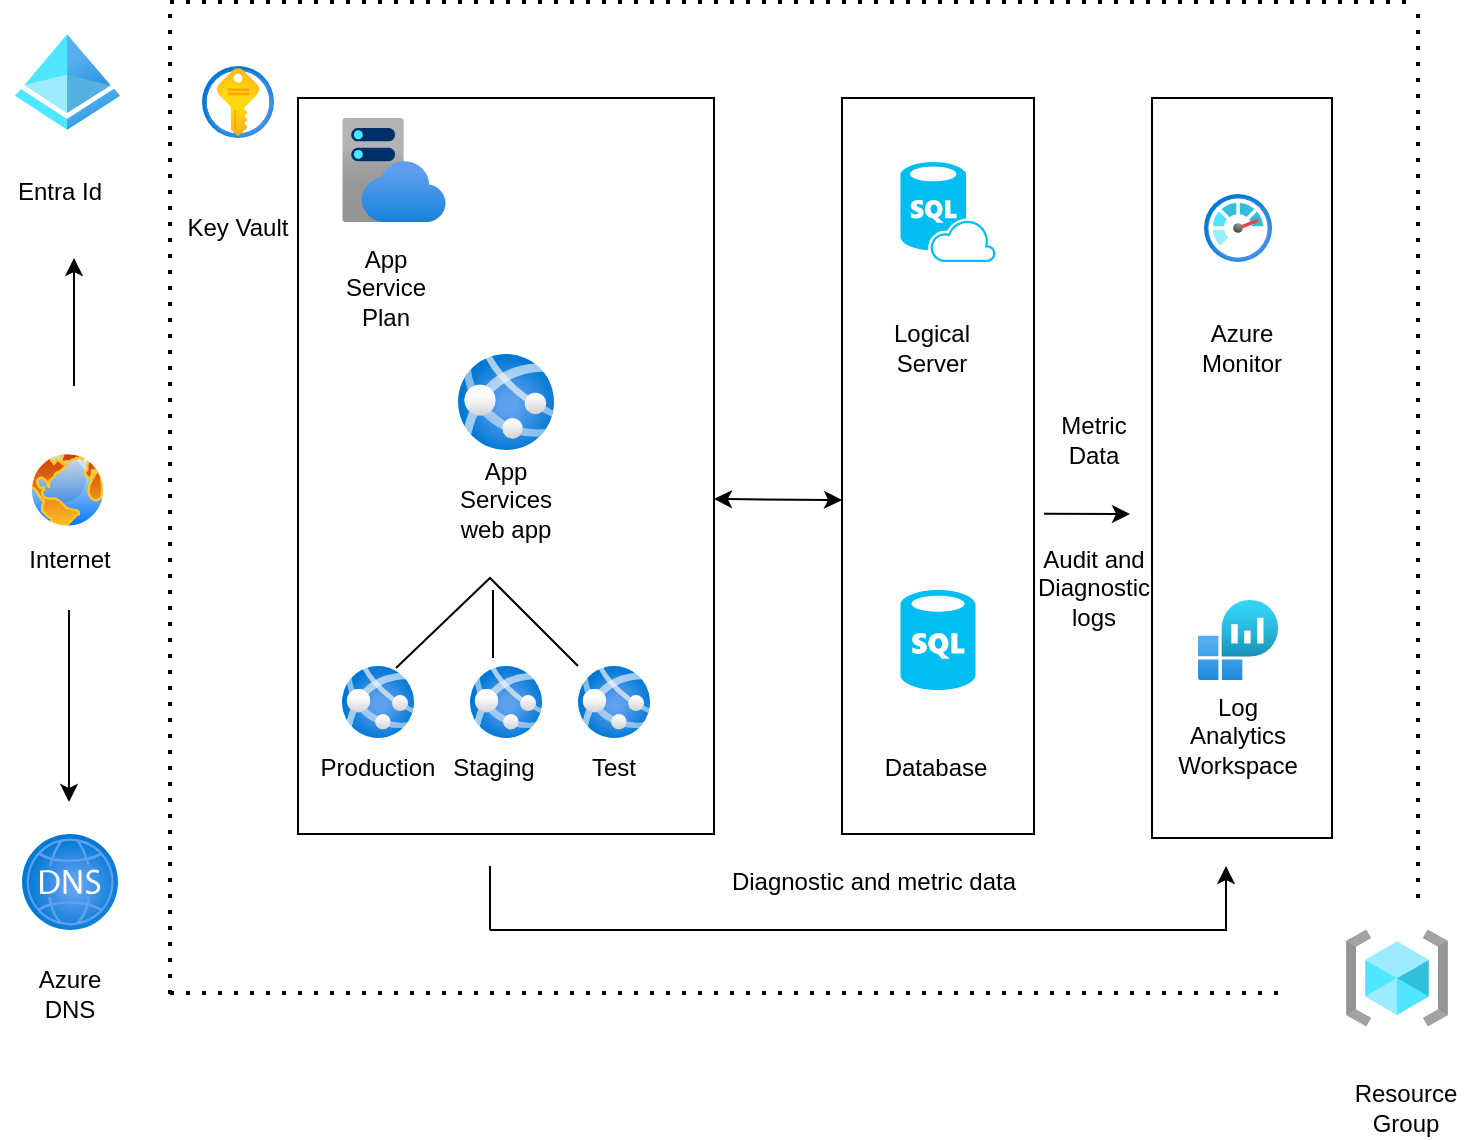 <mxfile version="24.4.0" type="github">
  <diagram name="Page-1" id="vAqzlcAr4I-4cRxQpSab">
    <mxGraphModel dx="954" dy="647" grid="1" gridSize="16" guides="1" tooltips="1" connect="1" arrows="1" fold="1" page="1" pageScale="1" pageWidth="827" pageHeight="1169" math="0" shadow="0">
      <root>
        <mxCell id="0" />
        <mxCell id="1" parent="0" />
        <mxCell id="tAMLZyBQH9eo_Zbj4AUa-1" value="" style="image;aspect=fixed;html=1;points=[];align=center;fontSize=12;image=img/lib/azure2/general/Resource_Groups.svg;" vertex="1" parent="1">
          <mxGeometry x="684" y="496" width="51" height="48" as="geometry" />
        </mxCell>
        <mxCell id="tAMLZyBQH9eo_Zbj4AUa-4" value="" style="endArrow=none;dashed=1;html=1;dashPattern=1 3;strokeWidth=2;rounded=0;" edge="1" parent="1">
          <mxGeometry width="50" height="50" relative="1" as="geometry">
            <mxPoint x="96" y="527.5" as="sourcePoint" />
            <mxPoint x="656" y="527.5" as="targetPoint" />
            <Array as="points">
              <mxPoint x="368" y="527.5" />
            </Array>
          </mxGeometry>
        </mxCell>
        <mxCell id="tAMLZyBQH9eo_Zbj4AUa-5" value="" style="endArrow=none;dashed=1;html=1;dashPattern=1 3;strokeWidth=2;rounded=0;" edge="1" parent="1">
          <mxGeometry width="50" height="50" relative="1" as="geometry">
            <mxPoint x="96" y="528" as="sourcePoint" />
            <mxPoint x="96" y="32" as="targetPoint" />
            <Array as="points">
              <mxPoint x="96" y="224" />
            </Array>
          </mxGeometry>
        </mxCell>
        <mxCell id="tAMLZyBQH9eo_Zbj4AUa-6" value="" style="endArrow=none;dashed=1;html=1;dashPattern=1 3;strokeWidth=2;rounded=0;" edge="1" parent="1">
          <mxGeometry width="50" height="50" relative="1" as="geometry">
            <mxPoint x="96" y="32" as="sourcePoint" />
            <mxPoint x="720" y="32" as="targetPoint" />
            <Array as="points">
              <mxPoint x="384" y="32" />
            </Array>
          </mxGeometry>
        </mxCell>
        <mxCell id="tAMLZyBQH9eo_Zbj4AUa-7" value="" style="endArrow=none;dashed=1;html=1;dashPattern=1 3;strokeWidth=2;rounded=0;" edge="1" parent="1">
          <mxGeometry width="50" height="50" relative="1" as="geometry">
            <mxPoint x="720" y="480" as="sourcePoint" />
            <mxPoint x="720" y="32" as="targetPoint" />
            <Array as="points">
              <mxPoint x="720" y="272" />
            </Array>
          </mxGeometry>
        </mxCell>
        <mxCell id="tAMLZyBQH9eo_Zbj4AUa-9" value="" style="image;aspect=fixed;perimeter=ellipsePerimeter;html=1;align=center;shadow=0;dashed=0;spacingTop=3;image=img/lib/active_directory/internet_globe.svg;" vertex="1" parent="1">
          <mxGeometry x="24.75" y="256" width="40" height="40" as="geometry" />
        </mxCell>
        <mxCell id="tAMLZyBQH9eo_Zbj4AUa-12" value="Internet" style="text;html=1;align=center;verticalAlign=middle;whiteSpace=wrap;rounded=0;" vertex="1" parent="1">
          <mxGeometry x="16" y="296" width="60" height="30" as="geometry" />
        </mxCell>
        <mxCell id="tAMLZyBQH9eo_Zbj4AUa-13" value="Resource Group" style="text;html=1;align=center;verticalAlign=middle;whiteSpace=wrap;rounded=0;" vertex="1" parent="1">
          <mxGeometry x="684" y="570" width="60" height="30" as="geometry" />
        </mxCell>
        <mxCell id="tAMLZyBQH9eo_Zbj4AUa-15" value="" style="image;aspect=fixed;html=1;points=[];align=center;fontSize=12;image=img/lib/azure2/networking/DNS_Zones.svg;" vertex="1" parent="1">
          <mxGeometry x="22" y="448" width="48" height="48" as="geometry" />
        </mxCell>
        <mxCell id="tAMLZyBQH9eo_Zbj4AUa-16" value="Azure DNS" style="text;html=1;align=center;verticalAlign=middle;whiteSpace=wrap;rounded=0;" vertex="1" parent="1">
          <mxGeometry x="16" y="513" width="60" height="30" as="geometry" />
        </mxCell>
        <mxCell id="tAMLZyBQH9eo_Zbj4AUa-17" value="" style="image;aspect=fixed;html=1;points=[];align=center;fontSize=12;image=img/lib/azure2/identity/Azure_Active_Directory.svg;" vertex="1" parent="1">
          <mxGeometry x="18.5" y="48" width="52.5" height="48" as="geometry" />
        </mxCell>
        <mxCell id="tAMLZyBQH9eo_Zbj4AUa-18" value="Entra Id" style="text;html=1;align=center;verticalAlign=middle;whiteSpace=wrap;rounded=0;" vertex="1" parent="1">
          <mxGeometry x="11" y="112" width="60" height="30" as="geometry" />
        </mxCell>
        <mxCell id="tAMLZyBQH9eo_Zbj4AUa-21" value="" style="endArrow=classic;html=1;rounded=0;" edge="1" parent="1">
          <mxGeometry relative="1" as="geometry">
            <mxPoint x="48" y="224" as="sourcePoint" />
            <mxPoint x="48" y="160" as="targetPoint" />
          </mxGeometry>
        </mxCell>
        <mxCell id="tAMLZyBQH9eo_Zbj4AUa-24" value="" style="endArrow=classic;html=1;rounded=0;" edge="1" parent="1">
          <mxGeometry width="50" height="50" relative="1" as="geometry">
            <mxPoint x="45.5" y="336" as="sourcePoint" />
            <mxPoint x="45.5" y="432" as="targetPoint" />
            <Array as="points">
              <mxPoint x="45.5" y="384" />
            </Array>
          </mxGeometry>
        </mxCell>
        <mxCell id="tAMLZyBQH9eo_Zbj4AUa-27" value="" style="rounded=0;whiteSpace=wrap;html=1;direction=south;" vertex="1" parent="1">
          <mxGeometry x="432" y="80" width="96" height="368" as="geometry" />
        </mxCell>
        <mxCell id="tAMLZyBQH9eo_Zbj4AUa-30" value="" style="rounded=0;whiteSpace=wrap;html=1;rotation=90;" vertex="1" parent="1">
          <mxGeometry x="447" y="220" width="370" height="90" as="geometry" />
        </mxCell>
        <mxCell id="tAMLZyBQH9eo_Zbj4AUa-34" value="" style="rounded=0;whiteSpace=wrap;html=1;" vertex="1" parent="1">
          <mxGeometry x="160" y="80" width="208" height="368" as="geometry" />
        </mxCell>
        <mxCell id="tAMLZyBQH9eo_Zbj4AUa-35" value="" style="image;aspect=fixed;html=1;points=[];align=center;fontSize=12;image=img/lib/azure2/app_services/App_Services.svg;" vertex="1" parent="1">
          <mxGeometry x="240" y="208" width="48" height="48" as="geometry" />
        </mxCell>
        <mxCell id="tAMLZyBQH9eo_Zbj4AUa-36" value="App Services web app" style="text;html=1;align=center;verticalAlign=middle;whiteSpace=wrap;rounded=0;" vertex="1" parent="1">
          <mxGeometry x="234" y="266" width="60" height="30" as="geometry" />
        </mxCell>
        <mxCell id="tAMLZyBQH9eo_Zbj4AUa-37" value="" style="image;aspect=fixed;html=1;points=[];align=center;fontSize=12;image=img/lib/azure2/app_services/App_Service_Plans.svg;" vertex="1" parent="1">
          <mxGeometry x="182" y="90" width="52" height="52" as="geometry" />
        </mxCell>
        <mxCell id="tAMLZyBQH9eo_Zbj4AUa-38" value="App Service Plan" style="text;html=1;align=center;verticalAlign=middle;whiteSpace=wrap;rounded=0;" vertex="1" parent="1">
          <mxGeometry x="174" y="160" width="60" height="30" as="geometry" />
        </mxCell>
        <mxCell id="tAMLZyBQH9eo_Zbj4AUa-39" value="" style="image;aspect=fixed;html=1;points=[];align=center;fontSize=12;image=img/lib/azure2/app_services/App_Services.svg;" vertex="1" parent="1">
          <mxGeometry x="182" y="364" width="36" height="36" as="geometry" />
        </mxCell>
        <mxCell id="tAMLZyBQH9eo_Zbj4AUa-40" value="" style="image;aspect=fixed;html=1;points=[];align=center;fontSize=12;image=img/lib/azure2/app_services/App_Services.svg;" vertex="1" parent="1">
          <mxGeometry x="246" y="364" width="36" height="36" as="geometry" />
        </mxCell>
        <mxCell id="tAMLZyBQH9eo_Zbj4AUa-41" value="" style="image;aspect=fixed;html=1;points=[];align=center;fontSize=12;image=img/lib/azure2/app_services/App_Services.svg;" vertex="1" parent="1">
          <mxGeometry x="300" y="364" width="36" height="36" as="geometry" />
        </mxCell>
        <mxCell id="tAMLZyBQH9eo_Zbj4AUa-42" value="Produc&lt;span style=&quot;caret-color: rgba(0, 0, 0, 0); color: rgba(0, 0, 0, 0); font-family: monospace; font-size: 0px; text-align: start; white-space: nowrap;&quot;&gt;%3CmxGraphModel%3E%3Croot%3E%3CmxCell%20id%3D%220%22%2F%3E%3CmxCell%20id%3D%221%22%20parent%3D%220%22%2F%3E%3CmxCell%20id%3D%222%22%20value%3D%22%22%20style%3D%22image%3Baspect%3Dfixed%3Bhtml%3D1%3Bpoints%3D%5B%5D%3Balign%3Dcenter%3BfontSize%3D12%3Bimage%3Dimg%2Flib%2Fazure2%2Fapp_services%2FApp_Services.svg%3B%22%20vertex%3D%221%22%20parent%3D%221%22%3E%3CmxGeometry%20x%3D%22182%22%20y%3D%22368%22%20width%3D%2236%22%20height%3D%2236%22%20as%3D%22geometry%22%2F%3E%3C%2FmxCell%3E%3C%2Froot%3E%3C%2FmxGraphModel%3E&lt;/span&gt;tion" style="text;html=1;align=center;verticalAlign=middle;whiteSpace=wrap;rounded=0;" vertex="1" parent="1">
          <mxGeometry x="170" y="400" width="60" height="30" as="geometry" />
        </mxCell>
        <mxCell id="tAMLZyBQH9eo_Zbj4AUa-44" value="Staging" style="text;html=1;align=center;verticalAlign=middle;whiteSpace=wrap;rounded=0;" vertex="1" parent="1">
          <mxGeometry x="228" y="400" width="60" height="30" as="geometry" />
        </mxCell>
        <mxCell id="tAMLZyBQH9eo_Zbj4AUa-45" value="Test" style="text;html=1;align=center;verticalAlign=middle;whiteSpace=wrap;rounded=0;" vertex="1" parent="1">
          <mxGeometry x="288" y="400" width="60" height="30" as="geometry" />
        </mxCell>
        <mxCell id="tAMLZyBQH9eo_Zbj4AUa-52" value="" style="endArrow=none;html=1;rounded=0;exitX=0.75;exitY=0.028;exitDx=0;exitDy=0;exitPerimeter=0;" edge="1" parent="1" source="tAMLZyBQH9eo_Zbj4AUa-39" target="tAMLZyBQH9eo_Zbj4AUa-41">
          <mxGeometry width="50" height="50" relative="1" as="geometry">
            <mxPoint x="384" y="338" as="sourcePoint" />
            <mxPoint x="434" y="288" as="targetPoint" />
            <Array as="points">
              <mxPoint x="256" y="320" />
            </Array>
          </mxGeometry>
        </mxCell>
        <mxCell id="tAMLZyBQH9eo_Zbj4AUa-53" value="" style="endArrow=none;html=1;rounded=0;" edge="1" parent="1">
          <mxGeometry width="50" height="50" relative="1" as="geometry">
            <mxPoint x="257.5" y="360" as="sourcePoint" />
            <mxPoint x="257.5" y="326" as="targetPoint" />
            <Array as="points" />
          </mxGeometry>
        </mxCell>
        <mxCell id="tAMLZyBQH9eo_Zbj4AUa-55" value="" style="endArrow=classic;startArrow=classic;html=1;rounded=0;" edge="1" parent="1">
          <mxGeometry width="50" height="50" relative="1" as="geometry">
            <mxPoint x="368" y="280.5" as="sourcePoint" />
            <mxPoint x="432" y="281" as="targetPoint" />
          </mxGeometry>
        </mxCell>
        <mxCell id="tAMLZyBQH9eo_Zbj4AUa-56" value="" style="verticalLabelPosition=bottom;html=1;verticalAlign=top;align=center;strokeColor=none;fillColor=#00BEF2;shape=mxgraph.azure.sql_database;" vertex="1" parent="1">
          <mxGeometry x="461.25" y="326" width="37.5" height="50" as="geometry" />
        </mxCell>
        <mxCell id="tAMLZyBQH9eo_Zbj4AUa-57" value="" style="verticalLabelPosition=bottom;html=1;verticalAlign=top;align=center;strokeColor=none;fillColor=#00BEF2;shape=mxgraph.azure.sql_database_sql_azure;" vertex="1" parent="1">
          <mxGeometry x="461.25" y="112" width="47.5" height="50" as="geometry" />
        </mxCell>
        <mxCell id="tAMLZyBQH9eo_Zbj4AUa-59" value="Database" style="text;html=1;align=center;verticalAlign=middle;whiteSpace=wrap;rounded=0;" vertex="1" parent="1">
          <mxGeometry x="448.75" y="400" width="60" height="30" as="geometry" />
        </mxCell>
        <mxCell id="tAMLZyBQH9eo_Zbj4AUa-60" value="Logical Server" style="text;html=1;align=center;verticalAlign=middle;whiteSpace=wrap;rounded=0;" vertex="1" parent="1">
          <mxGeometry x="447" y="190" width="60" height="30" as="geometry" />
        </mxCell>
        <mxCell id="tAMLZyBQH9eo_Zbj4AUa-62" value="" style="image;aspect=fixed;html=1;points=[];align=center;fontSize=12;image=img/lib/azure2/security/Key_Vaults.svg;" vertex="1" parent="1">
          <mxGeometry x="112" y="64" width="36" height="36" as="geometry" />
        </mxCell>
        <mxCell id="tAMLZyBQH9eo_Zbj4AUa-63" value="Key Vault" style="text;html=1;align=center;verticalAlign=middle;whiteSpace=wrap;rounded=0;" vertex="1" parent="1">
          <mxGeometry x="100" y="130" width="60" height="30" as="geometry" />
        </mxCell>
        <mxCell id="tAMLZyBQH9eo_Zbj4AUa-64" value="" style="image;aspect=fixed;html=1;points=[];align=center;fontSize=12;image=img/lib/azure2/management_governance/Monitor.svg;" vertex="1" parent="1">
          <mxGeometry x="613" y="128" width="34" height="34" as="geometry" />
        </mxCell>
        <mxCell id="tAMLZyBQH9eo_Zbj4AUa-65" value="Log Analytics Workspace" style="text;html=1;align=center;verticalAlign=middle;whiteSpace=wrap;rounded=0;" vertex="1" parent="1">
          <mxGeometry x="600" y="384" width="60" height="30" as="geometry" />
        </mxCell>
        <mxCell id="tAMLZyBQH9eo_Zbj4AUa-66" value="Azure Monitor" style="text;html=1;align=center;verticalAlign=middle;whiteSpace=wrap;rounded=0;" vertex="1" parent="1">
          <mxGeometry x="602" y="190" width="60" height="30" as="geometry" />
        </mxCell>
        <mxCell id="tAMLZyBQH9eo_Zbj4AUa-67" value="" style="image;aspect=fixed;html=1;points=[];align=center;fontSize=12;image=img/lib/azure2/management_governance/Log_Analytics_Workspaces.svg;" vertex="1" parent="1">
          <mxGeometry x="610" y="331" width="40" height="40" as="geometry" />
        </mxCell>
        <mxCell id="tAMLZyBQH9eo_Zbj4AUa-72" value="" style="endArrow=classic;html=1;rounded=0;exitX=0.565;exitY=-0.052;exitDx=0;exitDy=0;exitPerimeter=0;" edge="1" parent="1" source="tAMLZyBQH9eo_Zbj4AUa-27">
          <mxGeometry width="50" height="50" relative="1" as="geometry">
            <mxPoint x="544" y="288" as="sourcePoint" />
            <mxPoint x="576" y="288" as="targetPoint" />
          </mxGeometry>
        </mxCell>
        <mxCell id="tAMLZyBQH9eo_Zbj4AUa-73" value="Metric Data" style="text;html=1;align=center;verticalAlign=middle;whiteSpace=wrap;rounded=0;" vertex="1" parent="1">
          <mxGeometry x="528" y="236" width="60" height="30" as="geometry" />
        </mxCell>
        <mxCell id="tAMLZyBQH9eo_Zbj4AUa-74" value="Audit and Diagnostic logs" style="text;html=1;align=center;verticalAlign=middle;whiteSpace=wrap;rounded=0;" vertex="1" parent="1">
          <mxGeometry x="528" y="310" width="60" height="30" as="geometry" />
        </mxCell>
        <mxCell id="tAMLZyBQH9eo_Zbj4AUa-76" value="" style="endArrow=classic;html=1;rounded=0;" edge="1" parent="1">
          <mxGeometry width="50" height="50" relative="1" as="geometry">
            <mxPoint x="256" y="496" as="sourcePoint" />
            <mxPoint x="624" y="464" as="targetPoint" />
            <Array as="points">
              <mxPoint x="624" y="496" />
            </Array>
          </mxGeometry>
        </mxCell>
        <mxCell id="tAMLZyBQH9eo_Zbj4AUa-78" value="" style="endArrow=none;html=1;rounded=0;" edge="1" parent="1">
          <mxGeometry width="50" height="50" relative="1" as="geometry">
            <mxPoint x="256" y="496" as="sourcePoint" />
            <mxPoint x="256" y="464" as="targetPoint" />
            <Array as="points">
              <mxPoint x="256" y="496" />
            </Array>
          </mxGeometry>
        </mxCell>
        <mxCell id="tAMLZyBQH9eo_Zbj4AUa-79" value="Diagnostic and metric data" style="text;html=1;align=center;verticalAlign=middle;whiteSpace=wrap;rounded=0;" vertex="1" parent="1">
          <mxGeometry x="368" y="457" width="160" height="30" as="geometry" />
        </mxCell>
      </root>
    </mxGraphModel>
  </diagram>
</mxfile>
